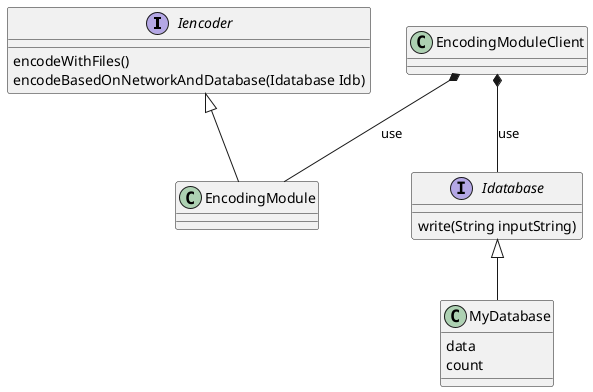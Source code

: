 @startuml 
interface Iencoder 
Iencoder : encodeWithFiles()
Iencoder : encodeBasedOnNetworkAndDatabase(Idatabase Idb)
interface  Idatabase
Idatabase : write(String inputString)
class EncodingModule 
class EncodingModuleClient
class MyDatabase
MyDatabase : data
MyDatabase : count

Iencoder <|-- EncodingModule
Idatabase <|-- MyDatabase
EncodingModuleClient *-- Idatabase : use
EncodingModuleClient *-- EncodingModule : use

@enduml

